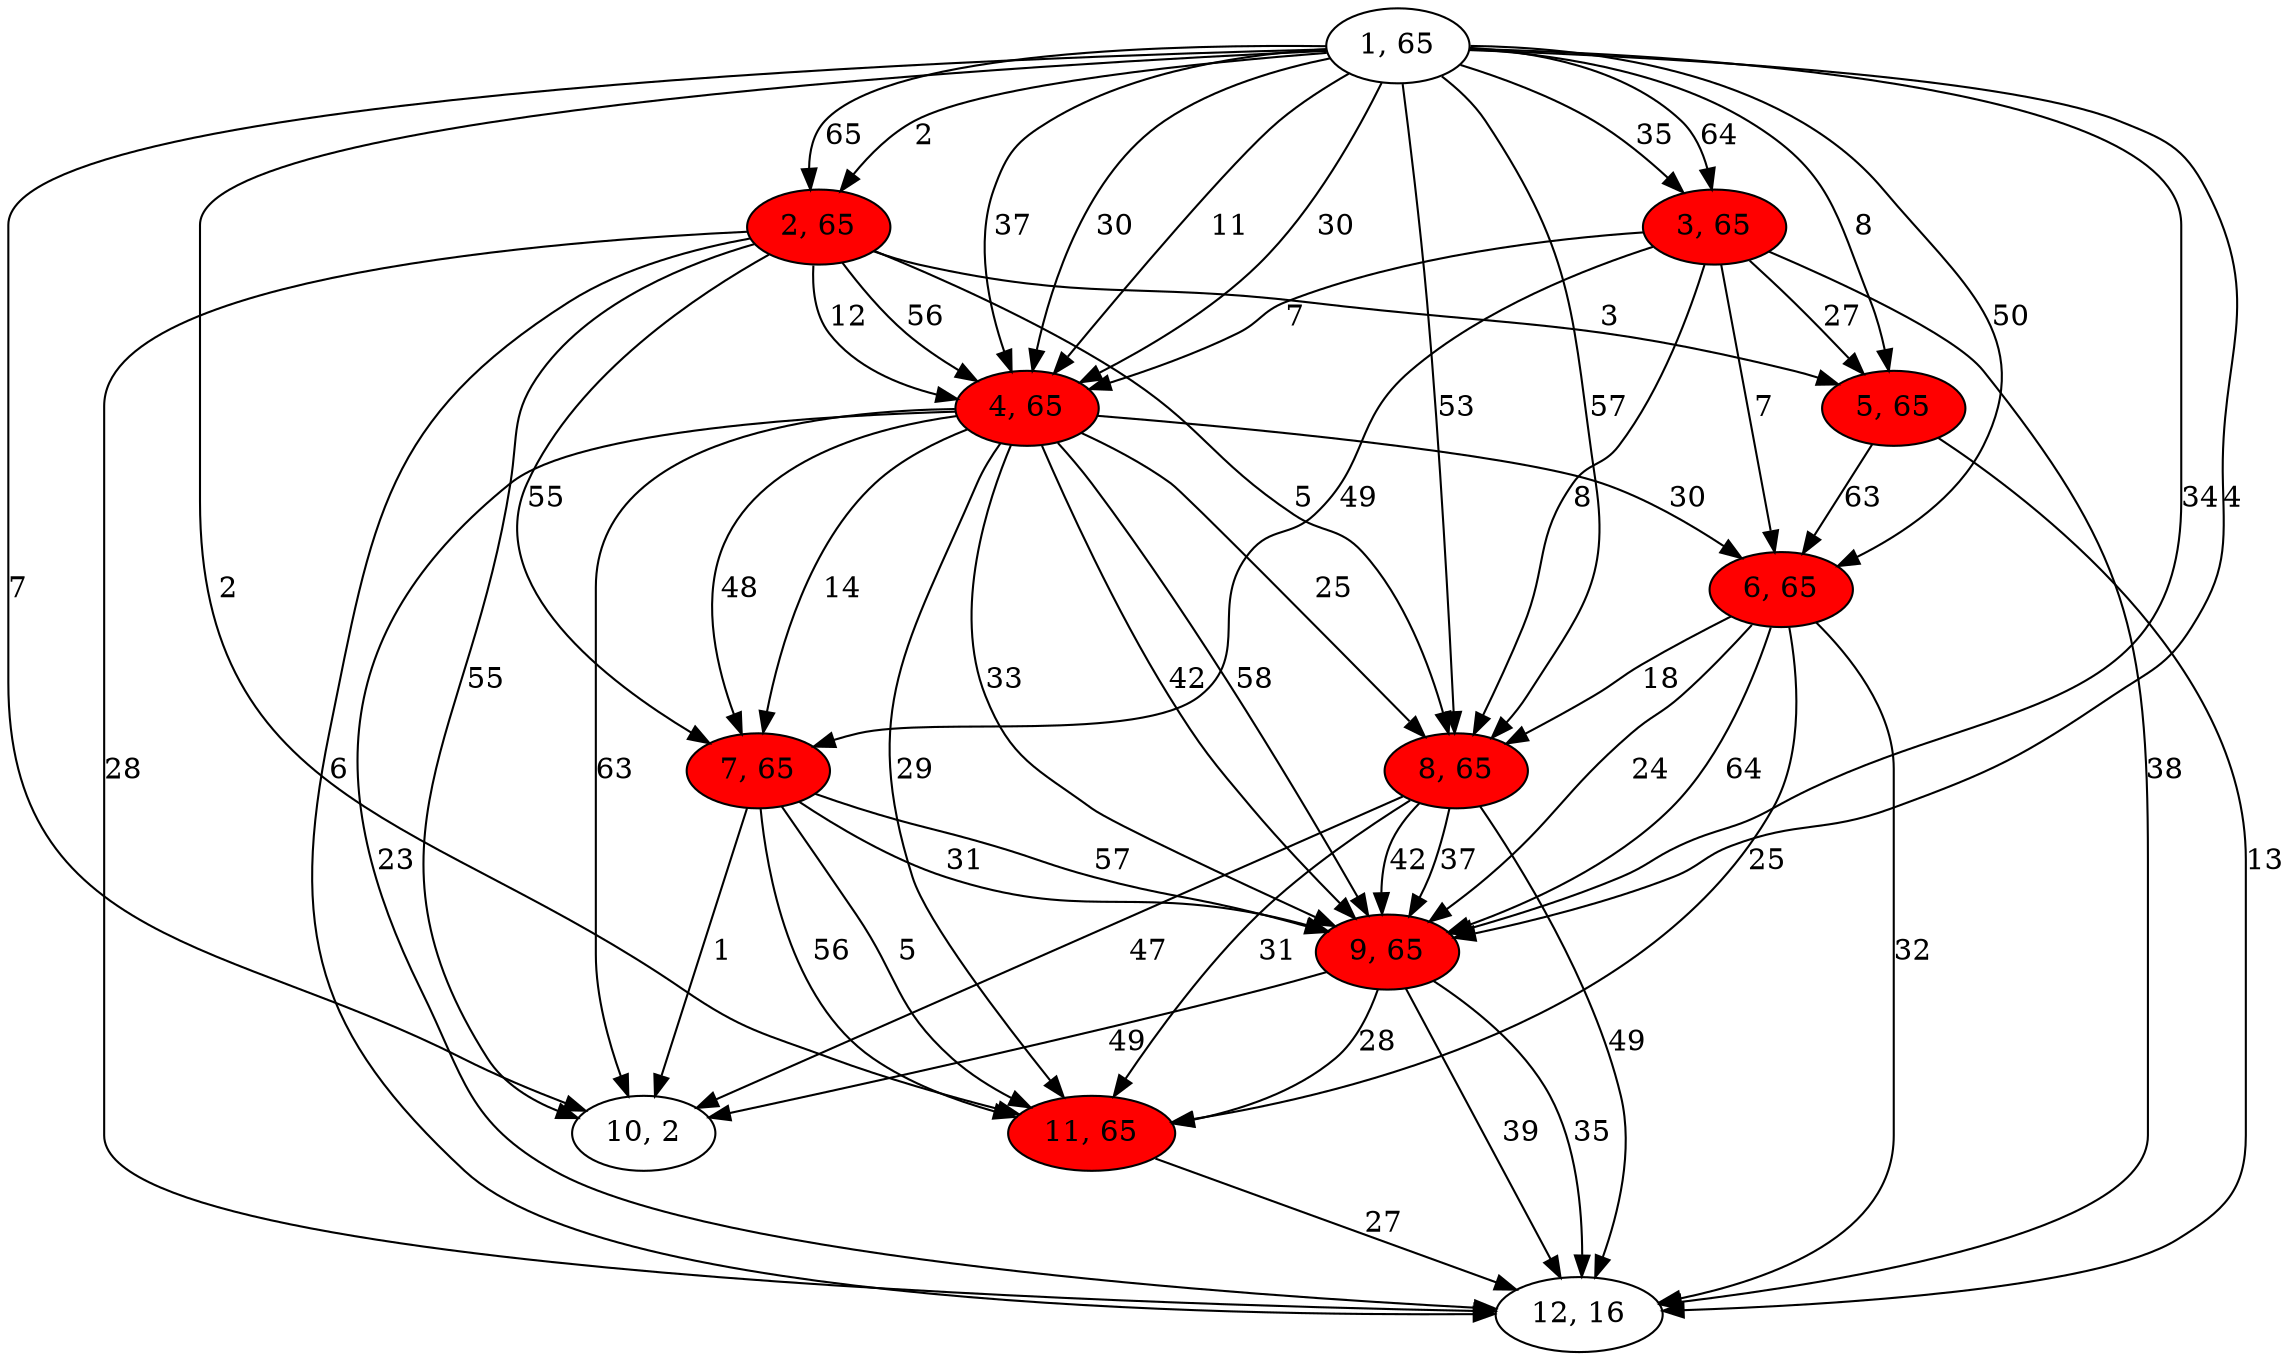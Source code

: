 digraph G{
1[label="1, 65"]
2[label="2, 65"]
3[label="3, 65"]
4[label="4, 65"]
5[label="5, 65"]
6[label="6, 65"]
7[label="7, 65"]
8[label="8, 65"]
9[label="9, 65"]
10[label="10, 2"]
11[label="11, 65"]
12[label="12, 16"]
1->4[label="37"]
1->2[label="65"]
1->5[label="8"]
1->8[label="57"]
1->3[label="35"]
1->4[label="30"]
1->9[label="34"]
1->6[label="50"]
1->8[label="53"]
1->10[label="7"]
1->4[label="11"]
1->11[label="2"]
1->9[label="4"]
1->4[label="30"]
1->3[label="64"]
1->2[label="2"]
2[style = filled,fillcolor=red]
2->5[label="3"]
2->4[label="56"]
2->12[label="6"]
2->8[label="5"]
2->7[label="55"]
2->12[label="28"]
2->4[label="12"]
2->10[label="55"]
3[style = filled,fillcolor=red]
3->7[label="49"]
3->4[label="7"]
3->6[label="7"]
3->12[label="38"]
3->8[label="8"]
3->5[label="27"]
4[style = filled,fillcolor=red]
4->9[label="58"]
4->7[label="48"]
4->9[label="33"]
4->9[label="42"]
4->6[label="30"]
4->10[label="63"]
4->12[label="23"]
4->11[label="29"]
4->8[label="25"]
4->7[label="14"]
5[style = filled,fillcolor=red]
5->12[label="13"]
5->6[label="63"]
6[style = filled,fillcolor=red]
6->9[label="24"]
6->12[label="32"]
6->9[label="64"]
6->11[label="25"]
6->8[label="18"]
7[style = filled,fillcolor=red]
7->10[label="1"]
7->9[label="57"]
7->9[label="31"]
7->11[label="56"]
7->11[label="5"]
8[style = filled,fillcolor=red]
8->10[label="47"]
8->12[label="49"]
8->9[label="42"]
8->11[label="31"]
8->9[label="37"]
9[style = filled,fillcolor=red]
9->12[label="39"]
9->11[label="28"]
9->12[label="35"]
9->10[label="49"]
11[style = filled,fillcolor=red]
11->12[label="27"]
}
